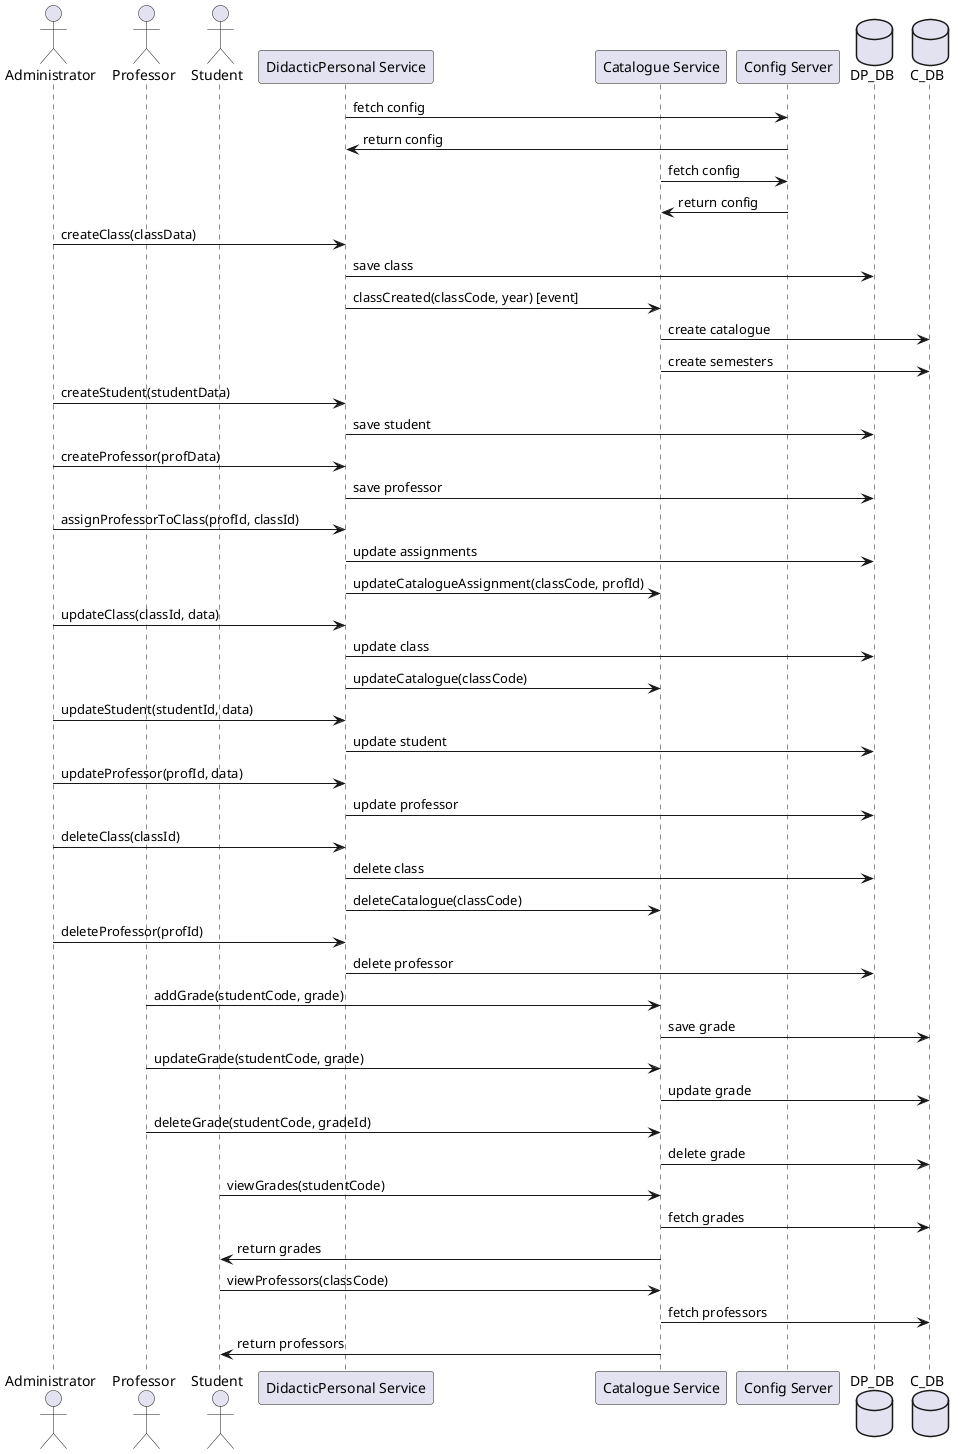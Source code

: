 @startuml
actor Administrator
actor Professor
actor Student

participant "DidacticPersonal Service" as DP
participant "Catalogue Service" as C
participant "Config Server" as CS
database DP_DB
database C_DB

' ==== CONFIG SERVER FLOW ====
DP -> CS: fetch config
CS -> DP: return config

C -> CS: fetch config
CS -> C: return config

' ==== ADMINISTRATOR OPERATIONS ====
Administrator -> DP: createClass(classData)
DP -> DP_DB: save class
DP -> C: classCreated(classCode, year) [event]
C -> C_DB: create catalogue
C -> C_DB: create semesters

Administrator -> DP: createStudent(studentData)
DP -> DP_DB: save student

Administrator -> DP: createProfessor(profData)
DP -> DP_DB: save professor

Administrator -> DP: assignProfessorToClass(profId, classId)
DP -> DP_DB: update assignments
DP -> C: updateCatalogueAssignment(classCode, profId)

Administrator -> DP: updateClass(classId, data)
DP -> DP_DB: update class
DP -> C: updateCatalogue(classCode)

Administrator -> DP: updateStudent(studentId, data)
DP -> DP_DB: update student

Administrator -> DP: updateProfessor(profId, data)
DP -> DP_DB: update professor

Administrator -> DP: deleteClass(classId)
DP -> DP_DB: delete class
DP -> C: deleteCatalogue(classCode)



Administrator -> DP: deleteProfessor(profId)
DP -> DP_DB: delete professor

' ==== PROFESSOR OPERATIONS ====
Professor -> C: addGrade(studentCode, grade)
C -> C_DB: save grade

Professor -> C: updateGrade(studentCode, grade)
C -> C_DB: update grade

Professor -> C: deleteGrade(studentCode, gradeId)
C -> C_DB: delete grade

' ==== STUDENT OPERATIONS ====
Student -> C: viewGrades(studentCode)
C -> C_DB: fetch grades
C -> Student: return grades

Student -> C: viewProfessors(classCode)
C -> C_DB: fetch professors
C -> Student: return professors

@enduml
